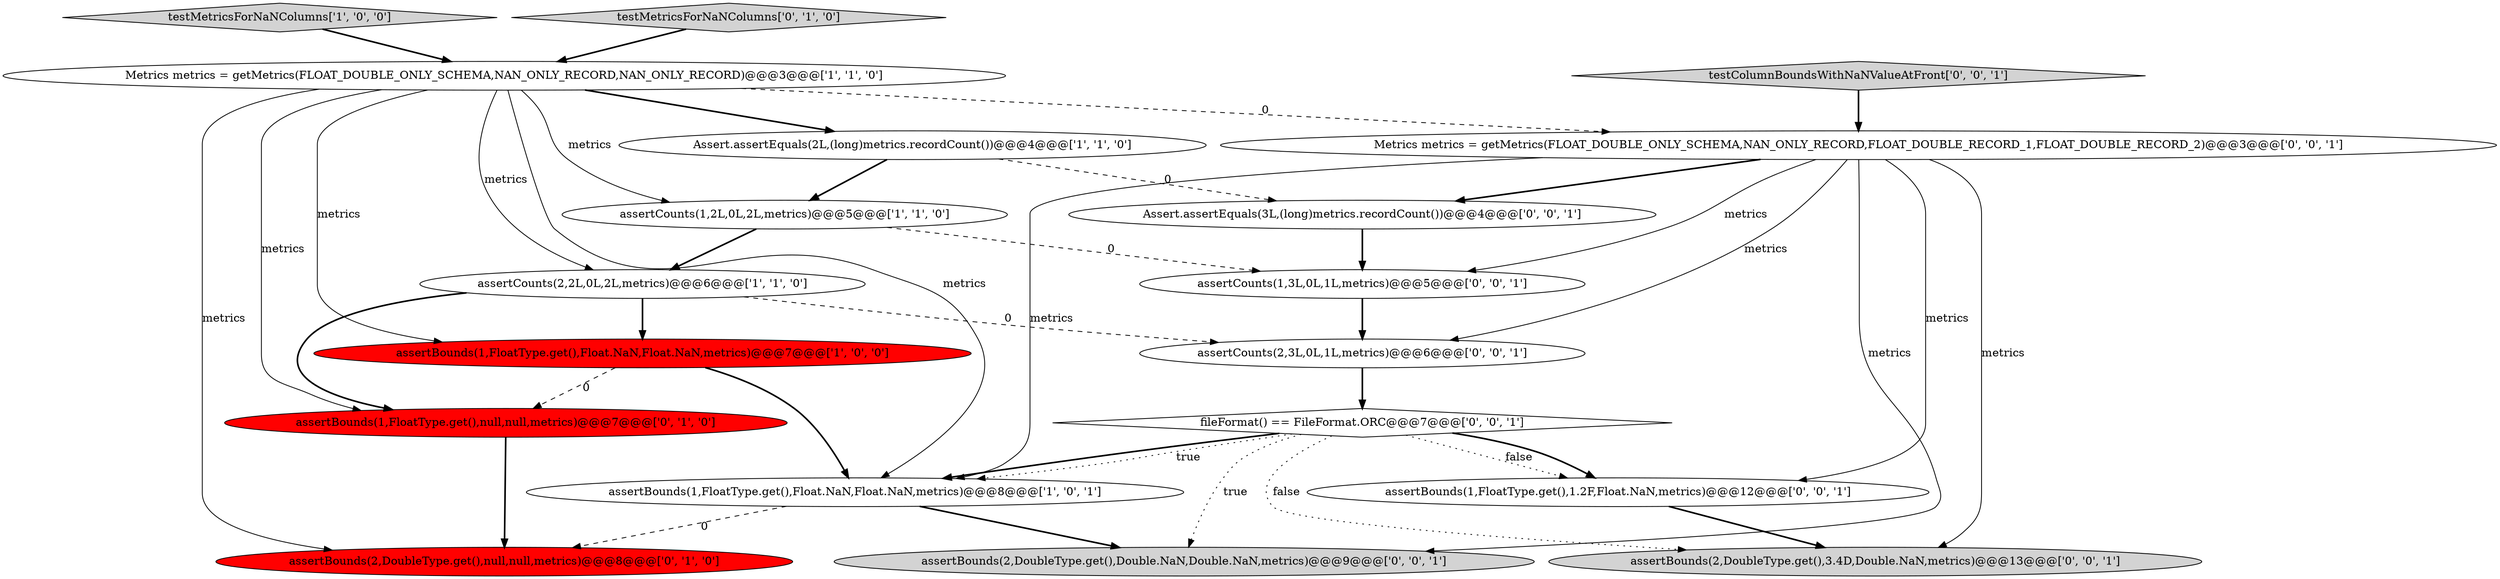 digraph {
4 [style = filled, label = "assertBounds(1,FloatType.get(),Float.NaN,Float.NaN,metrics)@@@7@@@['1', '0', '0']", fillcolor = red, shape = ellipse image = "AAA1AAABBB1BBB"];
6 [style = filled, label = "assertBounds(1,FloatType.get(),Float.NaN,Float.NaN,metrics)@@@8@@@['1', '0', '1']", fillcolor = white, shape = ellipse image = "AAA0AAABBB1BBB"];
10 [style = filled, label = "Assert.assertEquals(3L,(long)metrics.recordCount())@@@4@@@['0', '0', '1']", fillcolor = white, shape = ellipse image = "AAA0AAABBB3BBB"];
1 [style = filled, label = "testMetricsForNaNColumns['1', '0', '0']", fillcolor = lightgray, shape = diamond image = "AAA0AAABBB1BBB"];
11 [style = filled, label = "assertCounts(2,3L,0L,1L,metrics)@@@6@@@['0', '0', '1']", fillcolor = white, shape = ellipse image = "AAA0AAABBB3BBB"];
15 [style = filled, label = "Metrics metrics = getMetrics(FLOAT_DOUBLE_ONLY_SCHEMA,NAN_ONLY_RECORD,FLOAT_DOUBLE_RECORD_1,FLOAT_DOUBLE_RECORD_2)@@@3@@@['0', '0', '1']", fillcolor = white, shape = ellipse image = "AAA0AAABBB3BBB"];
7 [style = filled, label = "testMetricsForNaNColumns['0', '1', '0']", fillcolor = lightgray, shape = diamond image = "AAA0AAABBB2BBB"];
9 [style = filled, label = "assertBounds(2,DoubleType.get(),null,null,metrics)@@@8@@@['0', '1', '0']", fillcolor = red, shape = ellipse image = "AAA1AAABBB2BBB"];
3 [style = filled, label = "Metrics metrics = getMetrics(FLOAT_DOUBLE_ONLY_SCHEMA,NAN_ONLY_RECORD,NAN_ONLY_RECORD)@@@3@@@['1', '1', '0']", fillcolor = white, shape = ellipse image = "AAA0AAABBB1BBB"];
16 [style = filled, label = "testColumnBoundsWithNaNValueAtFront['0', '0', '1']", fillcolor = lightgray, shape = diamond image = "AAA0AAABBB3BBB"];
17 [style = filled, label = "fileFormat() == FileFormat.ORC@@@7@@@['0', '0', '1']", fillcolor = white, shape = diamond image = "AAA0AAABBB3BBB"];
12 [style = filled, label = "assertCounts(1,3L,0L,1L,metrics)@@@5@@@['0', '0', '1']", fillcolor = white, shape = ellipse image = "AAA0AAABBB3BBB"];
8 [style = filled, label = "assertBounds(1,FloatType.get(),null,null,metrics)@@@7@@@['0', '1', '0']", fillcolor = red, shape = ellipse image = "AAA1AAABBB2BBB"];
18 [style = filled, label = "assertBounds(2,DoubleType.get(),Double.NaN,Double.NaN,metrics)@@@9@@@['0', '0', '1']", fillcolor = lightgray, shape = ellipse image = "AAA0AAABBB3BBB"];
13 [style = filled, label = "assertBounds(2,DoubleType.get(),3.4D,Double.NaN,metrics)@@@13@@@['0', '0', '1']", fillcolor = lightgray, shape = ellipse image = "AAA0AAABBB3BBB"];
0 [style = filled, label = "assertCounts(1,2L,0L,2L,metrics)@@@5@@@['1', '1', '0']", fillcolor = white, shape = ellipse image = "AAA0AAABBB1BBB"];
14 [style = filled, label = "assertBounds(1,FloatType.get(),1.2F,Float.NaN,metrics)@@@12@@@['0', '0', '1']", fillcolor = white, shape = ellipse image = "AAA0AAABBB3BBB"];
5 [style = filled, label = "Assert.assertEquals(2L,(long)metrics.recordCount())@@@4@@@['1', '1', '0']", fillcolor = white, shape = ellipse image = "AAA0AAABBB1BBB"];
2 [style = filled, label = "assertCounts(2,2L,0L,2L,metrics)@@@6@@@['1', '1', '0']", fillcolor = white, shape = ellipse image = "AAA0AAABBB1BBB"];
3->0 [style = solid, label="metrics"];
16->15 [style = bold, label=""];
15->10 [style = bold, label=""];
17->18 [style = dotted, label="true"];
17->6 [style = bold, label=""];
4->6 [style = bold, label=""];
3->4 [style = solid, label="metrics"];
17->6 [style = dotted, label="true"];
6->18 [style = bold, label=""];
0->2 [style = bold, label=""];
6->9 [style = dashed, label="0"];
12->11 [style = bold, label=""];
1->3 [style = bold, label=""];
17->14 [style = dotted, label="false"];
15->6 [style = solid, label="metrics"];
0->12 [style = dashed, label="0"];
2->4 [style = bold, label=""];
7->3 [style = bold, label=""];
3->9 [style = solid, label="metrics"];
15->13 [style = solid, label="metrics"];
3->5 [style = bold, label=""];
3->8 [style = solid, label="metrics"];
15->14 [style = solid, label="metrics"];
5->0 [style = bold, label=""];
5->10 [style = dashed, label="0"];
17->14 [style = bold, label=""];
10->12 [style = bold, label=""];
3->2 [style = solid, label="metrics"];
4->8 [style = dashed, label="0"];
8->9 [style = bold, label=""];
17->13 [style = dotted, label="false"];
3->15 [style = dashed, label="0"];
11->17 [style = bold, label=""];
2->11 [style = dashed, label="0"];
15->12 [style = solid, label="metrics"];
14->13 [style = bold, label=""];
3->6 [style = solid, label="metrics"];
15->11 [style = solid, label="metrics"];
15->18 [style = solid, label="metrics"];
2->8 [style = bold, label=""];
}
